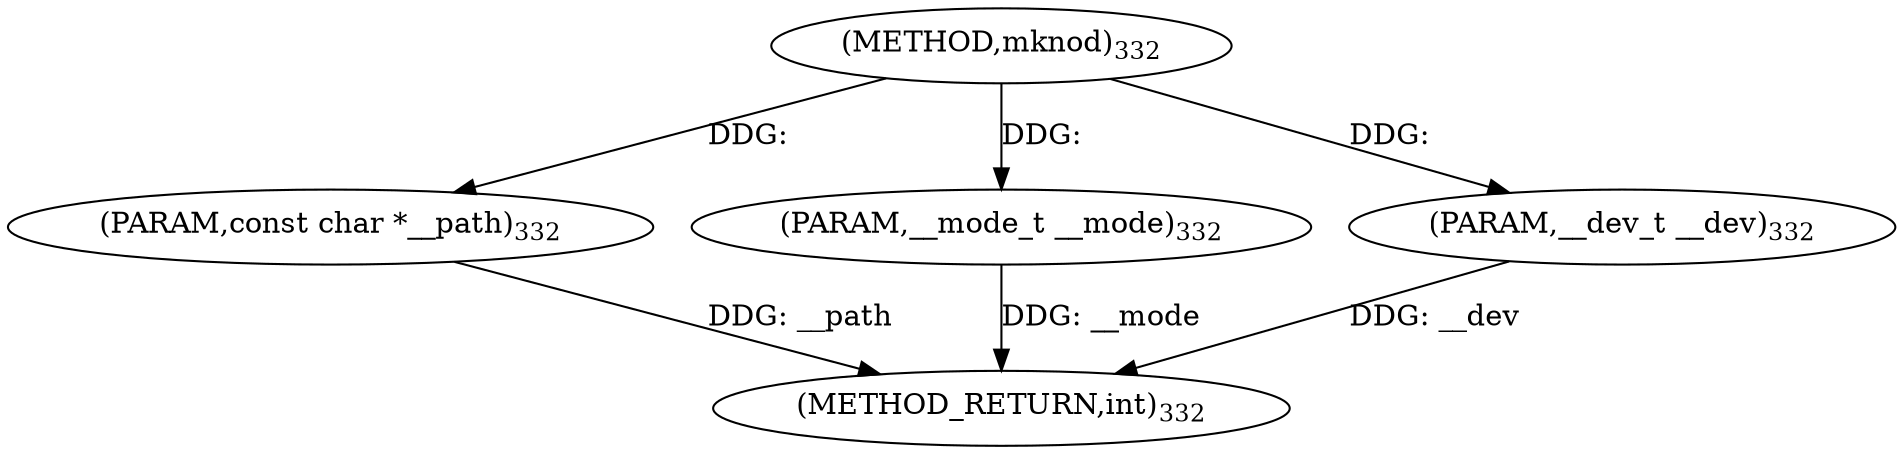 digraph "mknod" {  
"33479" [label = <(METHOD,mknod)<SUB>332</SUB>> ]
"33483" [label = <(METHOD_RETURN,int)<SUB>332</SUB>> ]
"33480" [label = <(PARAM,const char *__path)<SUB>332</SUB>> ]
"33481" [label = <(PARAM,__mode_t __mode)<SUB>332</SUB>> ]
"33482" [label = <(PARAM,__dev_t __dev)<SUB>332</SUB>> ]
  "33480" -> "33483"  [ label = "DDG: __path"] 
  "33481" -> "33483"  [ label = "DDG: __mode"] 
  "33482" -> "33483"  [ label = "DDG: __dev"] 
  "33479" -> "33480"  [ label = "DDG: "] 
  "33479" -> "33481"  [ label = "DDG: "] 
  "33479" -> "33482"  [ label = "DDG: "] 
}
